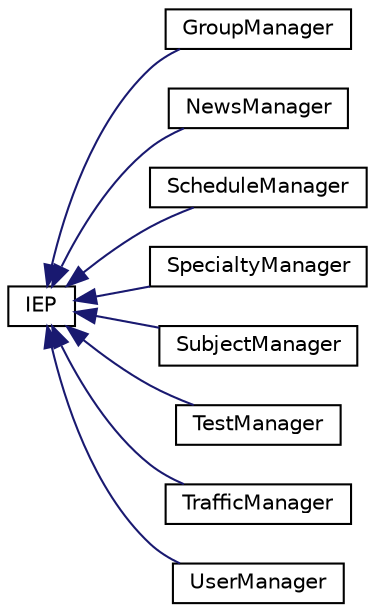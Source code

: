 digraph "Иерархия классов. Графический вид."
{
  edge [fontname="Helvetica",fontsize="10",labelfontname="Helvetica",labelfontsize="10"];
  node [fontname="Helvetica",fontsize="10",shape=record];
  rankdir="LR";
  Node0 [label="IEP",height=0.2,width=0.4,color="black", fillcolor="white", style="filled",URL="$class_i_e_p_1_1_managers_1_1_i_e_p.html",tooltip="Базовый класс для все остальных менеджеров "];
  Node0 -> Node1 [dir="back",color="midnightblue",fontsize="10",style="solid",fontname="Helvetica"];
  Node1 [label="GroupManager",height=0.2,width=0.4,color="black", fillcolor="white", style="filled",URL="$class_i_e_p_1_1_managers_1_1_group_manager.html",tooltip="Менеджер для управления группами "];
  Node0 -> Node2 [dir="back",color="midnightblue",fontsize="10",style="solid",fontname="Helvetica"];
  Node2 [label="NewsManager",height=0.2,width=0.4,color="black", fillcolor="white", style="filled",URL="$class_i_e_p_1_1_managers_1_1_news_manager.html",tooltip="Менеджер по работе с новостями "];
  Node0 -> Node3 [dir="back",color="midnightblue",fontsize="10",style="solid",fontname="Helvetica"];
  Node3 [label="ScheduleManager",height=0.2,width=0.4,color="black", fillcolor="white", style="filled",URL="$class_i_e_p_1_1_managers_1_1_schedule_manager.html"];
  Node0 -> Node4 [dir="back",color="midnightblue",fontsize="10",style="solid",fontname="Helvetica"];
  Node4 [label="SpecialtyManager",height=0.2,width=0.4,color="black", fillcolor="white", style="filled",URL="$class_i_e_p_1_1_managers_1_1_specialty_manager.html"];
  Node0 -> Node5 [dir="back",color="midnightblue",fontsize="10",style="solid",fontname="Helvetica"];
  Node5 [label="SubjectManager",height=0.2,width=0.4,color="black", fillcolor="white", style="filled",URL="$class_i_e_p_1_1_managers_1_1_subject_manager.html"];
  Node0 -> Node6 [dir="back",color="midnightblue",fontsize="10",style="solid",fontname="Helvetica"];
  Node6 [label="TestManager",height=0.2,width=0.4,color="black", fillcolor="white", style="filled",URL="$class_i_e_p_1_1_managers_1_1_test_manager.html"];
  Node0 -> Node7 [dir="back",color="midnightblue",fontsize="10",style="solid",fontname="Helvetica"];
  Node7 [label="TrafficManager",height=0.2,width=0.4,color="black", fillcolor="white", style="filled",URL="$class_i_e_p_1_1_managers_1_1_traffic_manager.html"];
  Node0 -> Node8 [dir="back",color="midnightblue",fontsize="10",style="solid",fontname="Helvetica"];
  Node8 [label="UserManager",height=0.2,width=0.4,color="black", fillcolor="white", style="filled",URL="$class_i_e_p_1_1_managers_1_1_user_manager.html"];
}
